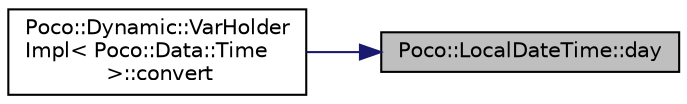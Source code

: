 digraph "Poco::LocalDateTime::day"
{
 // LATEX_PDF_SIZE
  edge [fontname="Helvetica",fontsize="10",labelfontname="Helvetica",labelfontsize="10"];
  node [fontname="Helvetica",fontsize="10",shape=record];
  rankdir="RL";
  Node1 [label="Poco::LocalDateTime::day",height=0.2,width=0.4,color="black", fillcolor="grey75", style="filled", fontcolor="black",tooltip=" "];
  Node1 -> Node2 [dir="back",color="midnightblue",fontsize="10",style="solid",fontname="Helvetica"];
  Node2 [label="Poco::Dynamic::VarHolder\lImpl\< Poco::Data::Time\l \>::convert",height=0.2,width=0.4,color="black", fillcolor="white", style="filled",URL="$classPoco_1_1Dynamic_1_1VarHolderImpl_3_01Poco_1_1Data_1_1Time_01_4.html#adfefc833eb7e8bf78a1b3c264e4d9e1e",tooltip=" "];
}
